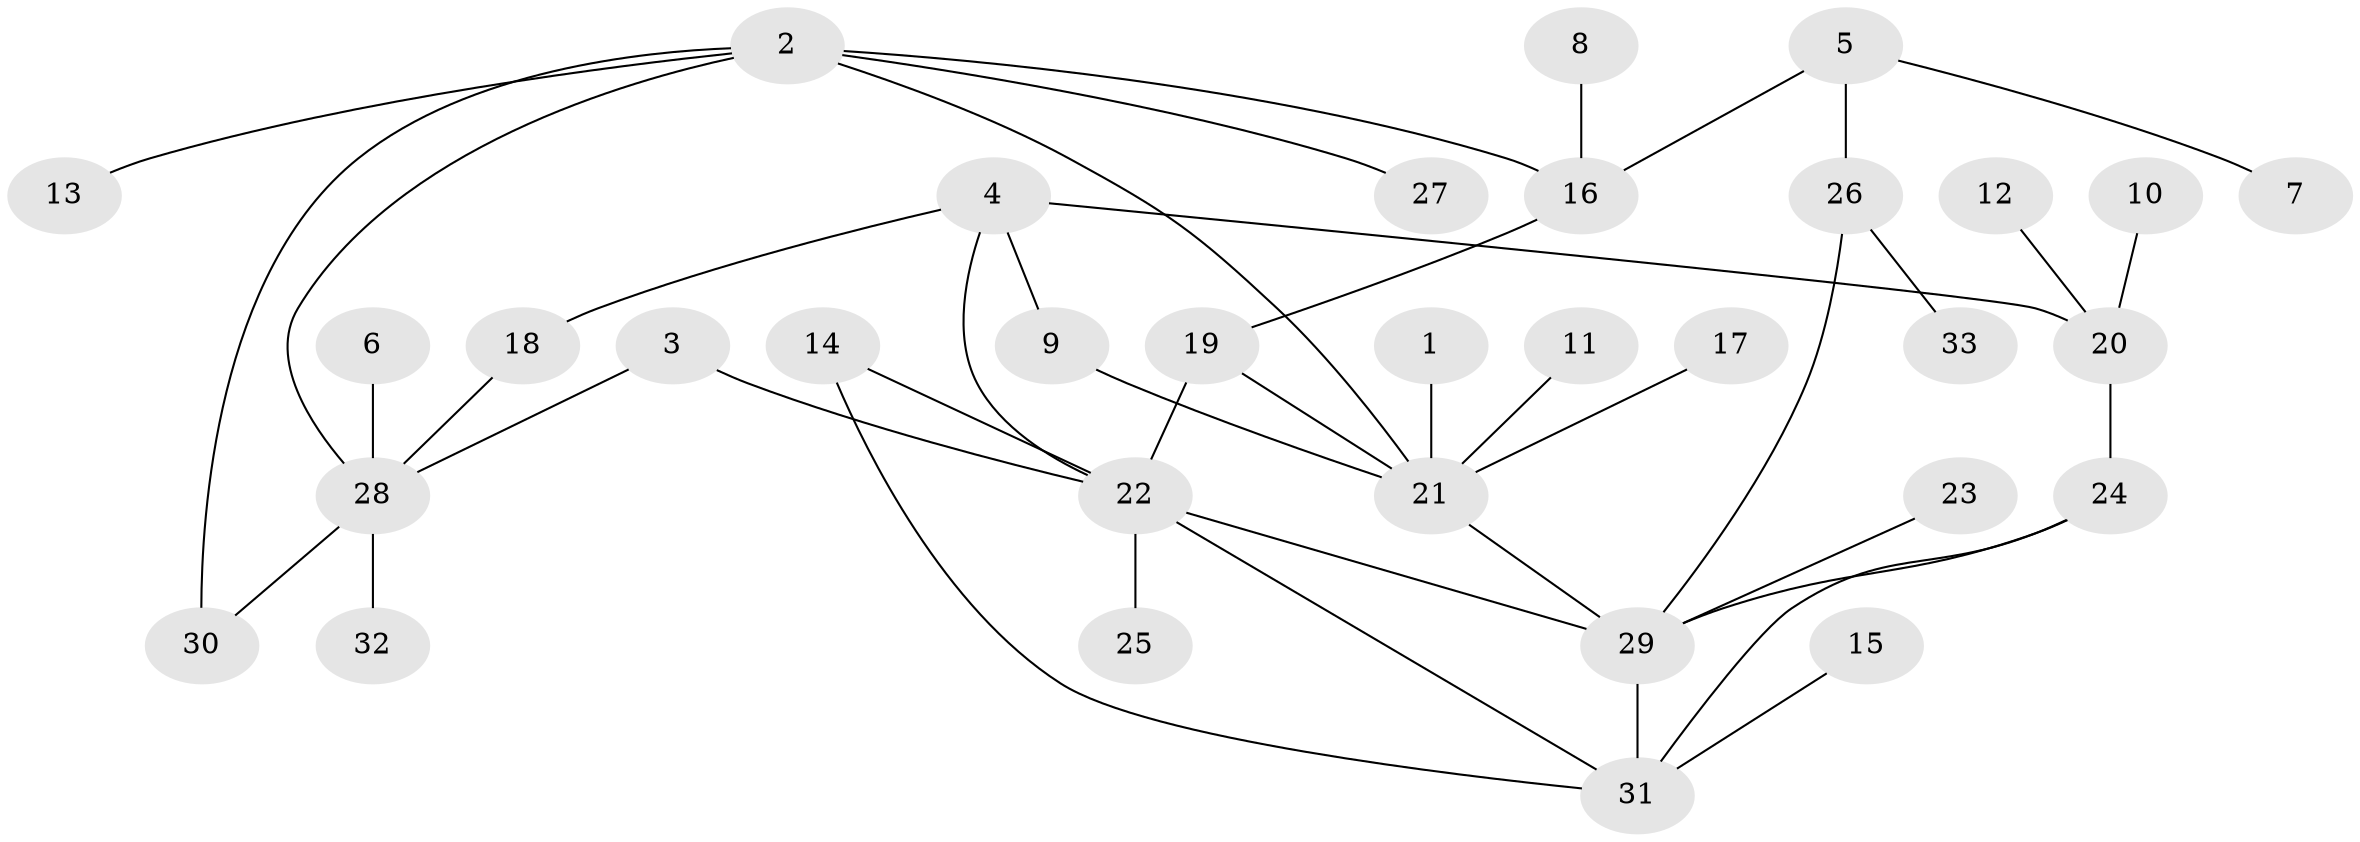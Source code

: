 // original degree distribution, {4: 0.07575757575757576, 7: 0.015151515151515152, 6: 0.030303030303030304, 1: 0.36363636363636365, 3: 0.18181818181818182, 2: 0.30303030303030304, 5: 0.015151515151515152, 8: 0.015151515151515152}
// Generated by graph-tools (version 1.1) at 2025/25/03/09/25 03:25:36]
// undirected, 33 vertices, 43 edges
graph export_dot {
graph [start="1"]
  node [color=gray90,style=filled];
  1;
  2;
  3;
  4;
  5;
  6;
  7;
  8;
  9;
  10;
  11;
  12;
  13;
  14;
  15;
  16;
  17;
  18;
  19;
  20;
  21;
  22;
  23;
  24;
  25;
  26;
  27;
  28;
  29;
  30;
  31;
  32;
  33;
  1 -- 21 [weight=1.0];
  2 -- 13 [weight=1.0];
  2 -- 16 [weight=1.0];
  2 -- 21 [weight=1.0];
  2 -- 27 [weight=1.0];
  2 -- 28 [weight=1.0];
  2 -- 30 [weight=1.0];
  3 -- 22 [weight=1.0];
  3 -- 28 [weight=1.0];
  4 -- 9 [weight=1.0];
  4 -- 18 [weight=1.0];
  4 -- 20 [weight=1.0];
  4 -- 22 [weight=1.0];
  5 -- 7 [weight=1.0];
  5 -- 16 [weight=1.0];
  5 -- 26 [weight=1.0];
  6 -- 28 [weight=1.0];
  8 -- 16 [weight=1.0];
  9 -- 21 [weight=1.0];
  10 -- 20 [weight=1.0];
  11 -- 21 [weight=1.0];
  12 -- 20 [weight=1.0];
  14 -- 22 [weight=1.0];
  14 -- 31 [weight=1.0];
  15 -- 31 [weight=1.0];
  16 -- 19 [weight=1.0];
  17 -- 21 [weight=1.0];
  18 -- 28 [weight=1.0];
  19 -- 21 [weight=1.0];
  19 -- 22 [weight=1.0];
  20 -- 24 [weight=1.0];
  21 -- 29 [weight=1.0];
  22 -- 25 [weight=1.0];
  22 -- 29 [weight=1.0];
  22 -- 31 [weight=1.0];
  23 -- 29 [weight=1.0];
  24 -- 29 [weight=1.0];
  24 -- 31 [weight=1.0];
  26 -- 29 [weight=1.0];
  26 -- 33 [weight=1.0];
  28 -- 30 [weight=1.0];
  28 -- 32 [weight=1.0];
  29 -- 31 [weight=1.0];
}
